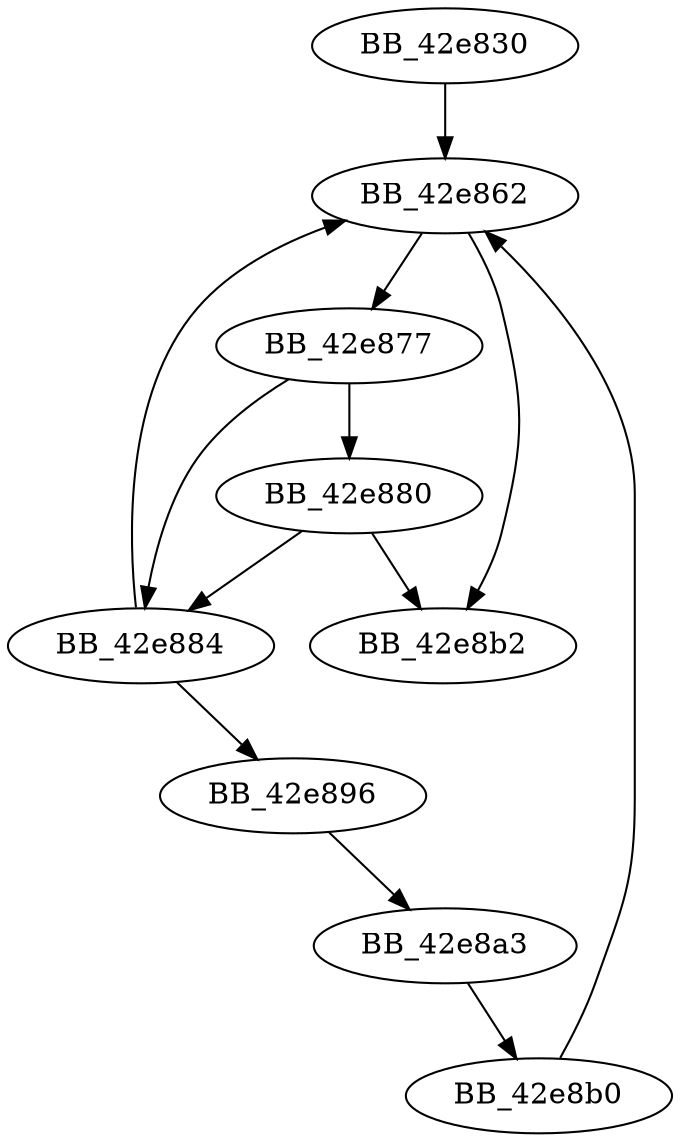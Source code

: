 DiGraph __local_unwind4{
BB_42e830->BB_42e862
BB_42e862->BB_42e877
BB_42e862->BB_42e8b2
BB_42e877->BB_42e880
BB_42e877->BB_42e884
BB_42e880->BB_42e884
BB_42e880->BB_42e8b2
BB_42e884->BB_42e862
BB_42e884->BB_42e896
BB_42e896->BB_42e8a3
BB_42e8a3->BB_42e8b0
BB_42e8b0->BB_42e862
}
